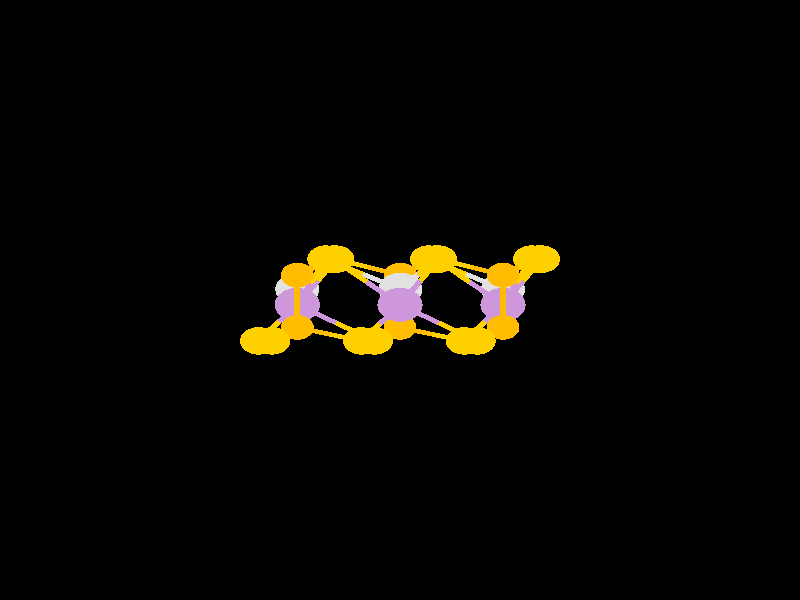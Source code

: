 #include "colors.inc"
#include "finish.inc"

global_settings {assumed_gamma 1 max_trace_level 6}
background {color White transmit 1.0}
camera {orthographic
  right -26.25*x up 26.25*y
  direction 1.00*z
  location <0,0,50.00> look_at <0,0,0>}


light_source {<  2.00,   3.00,  40.00> color White
  area_light <0.70, 0, 0>, <0, 0.70, 0>, 3, 3
  adaptive 1 jitter}
// no fog
#declare simple = finish {phong 0.7}
#declare pale = finish {ambient 0.5 diffuse 0.85 roughness 0.001 specular 0.200 }
#declare intermediate = finish {ambient 0.3 diffuse 0.6 specular 0.1 roughness 0.04}
#declare vmd = finish {ambient 0.0 diffuse 0.65 phong 0.1 phong_size 40.0 specular 0.5 }
#declare jmol = finish {ambient 0.2 diffuse 0.6 specular 1 roughness 0.001 metallic}
#declare ase2 = finish {ambient 0.05 brilliance 3 diffuse 0.6 metallic specular 0.7 roughness 0.04 reflection 0.15}
#declare ase3 = finish {ambient 0.15 brilliance 2 diffuse 0.6 metallic specular 1.0 roughness 0.001 reflection 0.0}
#declare glass = finish {ambient 0.05 diffuse 0.3 specular 1.0 roughness 0.001}
#declare glass2 = finish {ambient 0.01 diffuse 0.3 specular 1.0 reflection 0.25 roughness 0.001}
#declare Rcell = 0.000;
#declare Rbond = 0.100;

#macro atom(LOC, R, COL, TRANS, FIN)
  sphere{LOC, R texture{pigment{color COL transmit TRANS} finish{FIN}}}
#end
#macro constrain(LOC, R, COL, TRANS FIN)
union{torus{R, Rcell rotate 45*z texture{pigment{color COL transmit TRANS} finish{FIN}}}
     torus{R, Rcell rotate -45*z texture{pigment{color COL transmit TRANS} finish{FIN}}}
     translate LOC}
#end

cylinder {<-12.50, -12.50,  -0.00>, < 12.50, -12.50,  -0.00>, Rcell pigment {Black}}
cylinder {<-12.50, -12.50, -25.00>, < 12.50, -12.50, -25.00>, Rcell pigment {Black}}
cylinder {<-12.50,  12.50, -25.00>, < 12.50,  12.50, -25.00>, Rcell pigment {Black}}
cylinder {<-12.50,  12.50,   0.00>, < 12.50,  12.50,   0.00>, Rcell pigment {Black}}
cylinder {<-12.50, -12.50,  -0.00>, <-12.50, -12.50, -25.00>, Rcell pigment {Black}}
cylinder {< 12.50, -12.50,  -0.00>, < 12.50, -12.50, -25.00>, Rcell pigment {Black}}
cylinder {< 12.50,  12.50,   0.00>, < 12.50,  12.50, -25.00>, Rcell pigment {Black}}
cylinder {<-12.50,  12.50,   0.00>, <-12.50,  12.50, -25.00>, Rcell pigment {Black}}
cylinder {<-12.50, -12.50,  -0.00>, <-12.50,  12.50,   0.00>, Rcell pigment {Black}}
cylinder {< 12.50, -12.50,  -0.00>, < 12.50,  12.50,   0.00>, Rcell pigment {Black}}
cylinder {< 12.50, -12.50, -25.00>, < 12.50,  12.50, -25.00>, Rcell pigment {Black}}
cylinder {<-12.50, -12.50, -25.00>, <-12.50,  12.50, -25.00>, Rcell pigment {Black}}
atom(< -4.20,  -1.79,  -7.63>, 0.60, rgb <1.00, 0.63, 0.00>, 0.0, ase3) // #0
atom(<  0.00,  -0.21,  -7.64>, 0.74, rgb <0.62, 0.31, 0.71>, 0.0, ase3) // #1
atom(< -4.65,  -1.79, -11.29>, 0.60, rgb <1.00, 0.63, 0.00>, 0.0, ase3) // #2
atom(< -2.44,   1.79, -11.48>, 0.60, rgb <1.00, 0.63, 0.00>, 0.0, ase3) // #3
atom(< -2.19,   1.79,  -7.83>, 0.60, rgb <1.00, 0.63, 0.00>, 0.0, ase3) // #4
atom(< -3.37,   1.09,  -9.58>, 0.54, rgb <1.00, 0.50, 0.00>, 0.0, ase3) // #5
atom(< -3.37,  -1.20,  -9.58>, 0.54, rgb <1.00, 0.50, 0.00>, 0.0, ase3) // #6
atom(< -3.37,  -0.21, -13.48>, 0.74, rgb <0.62, 0.31, 0.71>, 0.0, ase3) // #7
atom(<  2.54,  -1.79,  -7.63>, 0.60, rgb <1.00, 0.63, 0.00>, 0.0, ase3) // #8
atom(<  2.10,  -1.79, -11.29>, 0.60, rgb <1.00, 0.63, 0.00>, 0.0, ase3) // #9
atom(< -1.26,  -1.79,  -9.84>, 0.60, rgb <1.00, 0.63, 0.00>, 0.0, ase3) // #10
atom(< -0.83,  -1.79, -13.47>, 0.60, rgb <1.00, 0.63, 0.00>, 0.0, ase3) // #11
atom(<  4.31,   1.79, -11.48>, 0.60, rgb <1.00, 0.63, 0.00>, 0.0, ase3) // #12
atom(<  4.56,   1.79,  -7.83>, 0.60, rgb <1.00, 0.63, 0.00>, 0.0, ase3) // #13
atom(<  1.27,   1.79,  -9.44>, 0.60, rgb <1.00, 0.63, 0.00>, 0.0, ase3) // #14
atom(<  3.38,   1.09,  -9.58>, 0.54, rgb <1.00, 0.50, 0.00>, 0.0, ase3) // #15
atom(<  3.38,  -1.20,  -9.58>, 0.54, rgb <1.00, 0.50, 0.00>, 0.0, ase3) // #16
atom(<  0.01,   0.47, -11.53>, 0.72, rgb <0.75, 0.75, 0.75>, 0.0, ase3) // #17
atom(<  3.38,  -0.21, -13.48>, 0.74, rgb <0.62, 0.31, 0.71>, 0.0, ase3) // #18
atom(< -1.27,  -1.79, -17.13>, 0.60, rgb <1.00, 0.63, 0.00>, 0.0, ase3) // #19
atom(< -4.63,  -1.79, -15.68>, 0.60, rgb <1.00, 0.63, 0.00>, 0.0, ase3) // #20
atom(<  0.93,   1.79, -17.32>, 0.60, rgb <1.00, 0.63, 0.00>, 0.0, ase3) // #21
atom(<  1.18,   1.79, -13.68>, 0.60, rgb <1.00, 0.63, 0.00>, 0.0, ase3) // #22
atom(< -2.10,   1.79, -15.28>, 0.60, rgb <1.00, 0.63, 0.00>, 0.0, ase3) // #23
atom(<  0.01,   1.09, -15.43>, 0.54, rgb <1.00, 0.50, 0.00>, 0.0, ase3) // #24
atom(<  0.00,  -1.20, -15.43>, 0.54, rgb <1.00, 0.50, 0.00>, 0.0, ase3) // #25
atom(< -3.37,   0.47, -17.37>, 0.72, rgb <0.75, 0.75, 0.75>, 0.0, ase3) // #26
atom(<  2.12,  -1.79, -15.68>, 0.60, rgb <1.00, 0.63, 0.00>, 0.0, ase3) // #27
atom(<  4.65,   1.79, -15.28>, 0.60, rgb <1.00, 0.63, 0.00>, 0.0, ase3) // #28
atom(<  3.38,   0.47, -17.37>, 0.72, rgb <0.75, 0.75, 0.75>, 0.0, ase3) // #29
cylinder {< -4.20,  -1.79,  -7.63>, < -3.79,  -1.50,  -8.60>, Rbond texture{pigment {color rgb <1.00, 0.63, 0.00> transmit 0.0} finish{ase3}}}
cylinder {< -3.37,  -1.20,  -9.58>, < -3.79,  -1.50,  -8.60>, Rbond texture{pigment {color rgb <1.00, 0.50, 0.00> transmit 0.0} finish{ase3}}}
cylinder {<  0.00,  -0.21,  -7.64>, <  0.64,   0.79,  -8.54>, Rbond texture{pigment {color rgb <0.62, 0.31, 0.71> transmit 0.0} finish{ase3}}}
cylinder {<  1.27,   1.79,  -9.44>, <  0.64,   0.79,  -8.54>, Rbond texture{pigment {color rgb <1.00, 0.63, 0.00> transmit 0.0} finish{ase3}}}
cylinder {<  0.00,  -0.21,  -7.64>, < -1.09,   0.79,  -7.73>, Rbond texture{pigment {color rgb <0.62, 0.31, 0.71> transmit 0.0} finish{ase3}}}
cylinder {< -2.19,   1.79,  -7.83>, < -1.09,   0.79,  -7.73>, Rbond texture{pigment {color rgb <1.00, 0.63, 0.00> transmit 0.0} finish{ase3}}}
cylinder {<  0.00,  -0.21,  -7.64>, <  1.27,  -1.00,  -7.63>, Rbond texture{pigment {color rgb <0.62, 0.31, 0.71> transmit 0.0} finish{ase3}}}
cylinder {<  2.54,  -1.79,  -7.63>, <  1.27,  -1.00,  -7.63>, Rbond texture{pigment {color rgb <1.00, 0.63, 0.00> transmit 0.0} finish{ase3}}}
cylinder {<  0.00,  -0.21,  -7.64>, < -0.63,  -1.00,  -8.74>, Rbond texture{pigment {color rgb <0.62, 0.31, 0.71> transmit 0.0} finish{ase3}}}
cylinder {< -1.26,  -1.79,  -9.84>, < -0.63,  -1.00,  -8.74>, Rbond texture{pigment {color rgb <1.00, 0.63, 0.00> transmit 0.0} finish{ase3}}}
cylinder {< -4.65,  -1.79, -11.29>, < -4.01,  -1.50, -10.43>, Rbond texture{pigment {color rgb <1.00, 0.63, 0.00> transmit 0.0} finish{ase3}}}
cylinder {< -3.37,  -1.20,  -9.58>, < -4.01,  -1.50, -10.43>, Rbond texture{pigment {color rgb <1.00, 0.50, 0.00> transmit 0.0} finish{ase3}}}
cylinder {< -4.65,  -1.79, -11.29>, < -4.01,  -1.00, -12.38>, Rbond texture{pigment {color rgb <1.00, 0.63, 0.00> transmit 0.0} finish{ase3}}}
cylinder {< -3.37,  -0.21, -13.48>, < -4.01,  -1.00, -12.38>, Rbond texture{pigment {color rgb <0.62, 0.31, 0.71> transmit 0.0} finish{ase3}}}
cylinder {< -2.44,   1.79, -11.48>, < -2.90,   1.44, -10.53>, Rbond texture{pigment {color rgb <1.00, 0.63, 0.00> transmit 0.0} finish{ase3}}}
cylinder {< -3.37,   1.09,  -9.58>, < -2.90,   1.44, -10.53>, Rbond texture{pigment {color rgb <1.00, 0.50, 0.00> transmit 0.0} finish{ase3}}}
cylinder {< -2.44,   1.79, -11.48>, < -1.22,   1.13, -11.51>, Rbond texture{pigment {color rgb <1.00, 0.63, 0.00> transmit 0.0} finish{ase3}}}
cylinder {<  0.01,   0.47, -11.53>, < -1.22,   1.13, -11.51>, Rbond texture{pigment {color rgb <0.75, 0.75, 0.75> transmit 0.0} finish{ase3}}}
cylinder {< -2.44,   1.79, -11.48>, < -2.90,   0.79, -12.48>, Rbond texture{pigment {color rgb <1.00, 0.63, 0.00> transmit 0.0} finish{ase3}}}
cylinder {< -3.37,  -0.21, -13.48>, < -2.90,   0.79, -12.48>, Rbond texture{pigment {color rgb <0.62, 0.31, 0.71> transmit 0.0} finish{ase3}}}
cylinder {< -2.19,   1.79,  -7.83>, < -2.78,   1.44,  -8.71>, Rbond texture{pigment {color rgb <1.00, 0.63, 0.00> transmit 0.0} finish{ase3}}}
cylinder {< -3.37,   1.09,  -9.58>, < -2.78,   1.44,  -8.71>, Rbond texture{pigment {color rgb <1.00, 0.50, 0.00> transmit 0.0} finish{ase3}}}
cylinder {< -3.37,   1.09,  -9.58>, < -3.37,  -0.05,  -9.58>, Rbond texture{pigment {color rgb <1.00, 0.50, 0.00> transmit 0.0} finish{ase3}}}
cylinder {< -3.37,  -1.20,  -9.58>, < -3.37,  -0.05,  -9.58>, Rbond texture{pigment {color rgb <1.00, 0.50, 0.00> transmit 0.0} finish{ase3}}}
cylinder {< -3.37,  -1.20,  -9.58>, < -2.31,  -1.50,  -9.71>, Rbond texture{pigment {color rgb <1.00, 0.50, 0.00> transmit 0.0} finish{ase3}}}
cylinder {< -1.26,  -1.79,  -9.84>, < -2.31,  -1.50,  -9.71>, Rbond texture{pigment {color rgb <1.00, 0.63, 0.00> transmit 0.0} finish{ase3}}}
cylinder {< -3.37,  -0.21, -13.48>, < -2.10,  -1.00, -13.47>, Rbond texture{pigment {color rgb <0.62, 0.31, 0.71> transmit 0.0} finish{ase3}}}
cylinder {< -0.83,  -1.79, -13.47>, < -2.10,  -1.00, -13.47>, Rbond texture{pigment {color rgb <1.00, 0.63, 0.00> transmit 0.0} finish{ase3}}}
cylinder {< -3.37,  -0.21, -13.48>, < -4.00,  -1.00, -14.58>, Rbond texture{pigment {color rgb <0.62, 0.31, 0.71> transmit 0.0} finish{ase3}}}
cylinder {< -4.63,  -1.79, -15.68>, < -4.00,  -1.00, -14.58>, Rbond texture{pigment {color rgb <1.00, 0.63, 0.00> transmit 0.0} finish{ase3}}}
cylinder {< -3.37,  -0.21, -13.48>, < -2.73,   0.79, -14.38>, Rbond texture{pigment {color rgb <0.62, 0.31, 0.71> transmit 0.0} finish{ase3}}}
cylinder {< -2.10,   1.79, -15.28>, < -2.73,   0.79, -14.38>, Rbond texture{pigment {color rgb <1.00, 0.63, 0.00> transmit 0.0} finish{ase3}}}
cylinder {<  2.54,  -1.79,  -7.63>, <  2.96,  -1.50,  -8.60>, Rbond texture{pigment {color rgb <1.00, 0.63, 0.00> transmit 0.0} finish{ase3}}}
cylinder {<  3.38,  -1.20,  -9.58>, <  2.96,  -1.50,  -8.60>, Rbond texture{pigment {color rgb <1.00, 0.50, 0.00> transmit 0.0} finish{ase3}}}
cylinder {<  2.10,  -1.79, -11.29>, <  2.74,  -1.50, -10.43>, Rbond texture{pigment {color rgb <1.00, 0.63, 0.00> transmit 0.0} finish{ase3}}}
cylinder {<  3.38,  -1.20,  -9.58>, <  2.74,  -1.50, -10.43>, Rbond texture{pigment {color rgb <1.00, 0.50, 0.00> transmit 0.0} finish{ase3}}}
cylinder {<  2.10,  -1.79, -11.29>, <  2.74,  -1.00, -12.38>, Rbond texture{pigment {color rgb <1.00, 0.63, 0.00> transmit 0.0} finish{ase3}}}
cylinder {<  3.38,  -0.21, -13.48>, <  2.74,  -1.00, -12.38>, Rbond texture{pigment {color rgb <0.62, 0.31, 0.71> transmit 0.0} finish{ase3}}}
cylinder {< -0.83,  -1.79, -13.47>, < -0.41,  -1.50, -14.45>, Rbond texture{pigment {color rgb <1.00, 0.63, 0.00> transmit 0.0} finish{ase3}}}
cylinder {<  0.00,  -1.20, -15.43>, < -0.41,  -1.50, -14.45>, Rbond texture{pigment {color rgb <1.00, 0.50, 0.00> transmit 0.0} finish{ase3}}}
cylinder {<  4.31,   1.79, -11.48>, <  3.84,   1.44, -10.53>, Rbond texture{pigment {color rgb <1.00, 0.63, 0.00> transmit 0.0} finish{ase3}}}
cylinder {<  3.38,   1.09,  -9.58>, <  3.84,   1.44, -10.53>, Rbond texture{pigment {color rgb <1.00, 0.50, 0.00> transmit 0.0} finish{ase3}}}
cylinder {<  4.31,   1.79, -11.48>, <  3.84,   0.79, -12.48>, Rbond texture{pigment {color rgb <1.00, 0.63, 0.00> transmit 0.0} finish{ase3}}}
cylinder {<  3.38,  -0.21, -13.48>, <  3.84,   0.79, -12.48>, Rbond texture{pigment {color rgb <0.62, 0.31, 0.71> transmit 0.0} finish{ase3}}}
cylinder {<  4.56,   1.79,  -7.83>, <  3.97,   1.44,  -8.71>, Rbond texture{pigment {color rgb <1.00, 0.63, 0.00> transmit 0.0} finish{ase3}}}
cylinder {<  3.38,   1.09,  -9.58>, <  3.97,   1.44,  -8.71>, Rbond texture{pigment {color rgb <1.00, 0.50, 0.00> transmit 0.0} finish{ase3}}}
cylinder {<  1.27,   1.79,  -9.44>, <  2.33,   1.44,  -9.51>, Rbond texture{pigment {color rgb <1.00, 0.63, 0.00> transmit 0.0} finish{ase3}}}
cylinder {<  3.38,   1.09,  -9.58>, <  2.33,   1.44,  -9.51>, Rbond texture{pigment {color rgb <1.00, 0.50, 0.00> transmit 0.0} finish{ase3}}}
cylinder {<  1.27,   1.79,  -9.44>, <  0.64,   1.13, -10.48>, Rbond texture{pigment {color rgb <1.00, 0.63, 0.00> transmit 0.0} finish{ase3}}}
cylinder {<  0.01,   0.47, -11.53>, <  0.64,   1.13, -10.48>, Rbond texture{pigment {color rgb <0.75, 0.75, 0.75> transmit 0.0} finish{ase3}}}
cylinder {<  3.38,   1.09,  -9.58>, <  3.38,  -0.05,  -9.58>, Rbond texture{pigment {color rgb <1.00, 0.50, 0.00> transmit 0.0} finish{ase3}}}
cylinder {<  3.38,  -1.20,  -9.58>, <  3.38,  -0.05,  -9.58>, Rbond texture{pigment {color rgb <1.00, 0.50, 0.00> transmit 0.0} finish{ase3}}}
cylinder {<  0.01,   0.47, -11.53>, <  0.59,   1.13, -12.60>, Rbond texture{pigment {color rgb <0.75, 0.75, 0.75> transmit 0.0} finish{ase3}}}
cylinder {<  1.18,   1.79, -13.68>, <  0.59,   1.13, -12.60>, Rbond texture{pigment {color rgb <1.00, 0.63, 0.00> transmit 0.0} finish{ase3}}}
cylinder {<  3.38,  -0.21, -13.48>, <  4.01,   0.79, -14.38>, Rbond texture{pigment {color rgb <0.62, 0.31, 0.71> transmit 0.0} finish{ase3}}}
cylinder {<  4.65,   1.79, -15.28>, <  4.01,   0.79, -14.38>, Rbond texture{pigment {color rgb <1.00, 0.63, 0.00> transmit 0.0} finish{ase3}}}
cylinder {<  3.38,  -0.21, -13.48>, <  2.28,   0.79, -13.58>, Rbond texture{pigment {color rgb <0.62, 0.31, 0.71> transmit 0.0} finish{ase3}}}
cylinder {<  1.18,   1.79, -13.68>, <  2.28,   0.79, -13.58>, Rbond texture{pigment {color rgb <1.00, 0.63, 0.00> transmit 0.0} finish{ase3}}}
cylinder {<  3.38,  -0.21, -13.48>, <  2.75,  -1.00, -14.58>, Rbond texture{pigment {color rgb <0.62, 0.31, 0.71> transmit 0.0} finish{ase3}}}
cylinder {<  2.12,  -1.79, -15.68>, <  2.75,  -1.00, -14.58>, Rbond texture{pigment {color rgb <1.00, 0.63, 0.00> transmit 0.0} finish{ase3}}}
cylinder {< -1.27,  -1.79, -17.13>, < -0.63,  -1.50, -16.28>, Rbond texture{pigment {color rgb <1.00, 0.63, 0.00> transmit 0.0} finish{ase3}}}
cylinder {<  0.00,  -1.20, -15.43>, < -0.63,  -1.50, -16.28>, Rbond texture{pigment {color rgb <1.00, 0.50, 0.00> transmit 0.0} finish{ase3}}}
cylinder {<  0.93,   1.79, -17.32>, <  0.47,   1.44, -16.37>, Rbond texture{pigment {color rgb <1.00, 0.63, 0.00> transmit 0.0} finish{ase3}}}
cylinder {<  0.01,   1.09, -15.43>, <  0.47,   1.44, -16.37>, Rbond texture{pigment {color rgb <1.00, 0.50, 0.00> transmit 0.0} finish{ase3}}}
cylinder {<  0.93,   1.79, -17.32>, <  2.16,   1.13, -17.35>, Rbond texture{pigment {color rgb <1.00, 0.63, 0.00> transmit 0.0} finish{ase3}}}
cylinder {<  3.38,   0.47, -17.37>, <  2.16,   1.13, -17.35>, Rbond texture{pigment {color rgb <0.75, 0.75, 0.75> transmit 0.0} finish{ase3}}}
cylinder {<  1.18,   1.79, -13.68>, <  0.59,   1.44, -14.55>, Rbond texture{pigment {color rgb <1.00, 0.63, 0.00> transmit 0.0} finish{ase3}}}
cylinder {<  0.01,   1.09, -15.43>, <  0.59,   1.44, -14.55>, Rbond texture{pigment {color rgb <1.00, 0.50, 0.00> transmit 0.0} finish{ase3}}}
cylinder {< -2.10,   1.79, -15.28>, < -1.05,   1.44, -15.35>, Rbond texture{pigment {color rgb <1.00, 0.63, 0.00> transmit 0.0} finish{ase3}}}
cylinder {<  0.01,   1.09, -15.43>, < -1.05,   1.44, -15.35>, Rbond texture{pigment {color rgb <1.00, 0.50, 0.00> transmit 0.0} finish{ase3}}}
cylinder {< -2.10,   1.79, -15.28>, < -2.73,   1.13, -16.33>, Rbond texture{pigment {color rgb <1.00, 0.63, 0.00> transmit 0.0} finish{ase3}}}
cylinder {< -3.37,   0.47, -17.37>, < -2.73,   1.13, -16.33>, Rbond texture{pigment {color rgb <0.75, 0.75, 0.75> transmit 0.0} finish{ase3}}}
cylinder {<  0.01,   1.09, -15.43>, <  0.00,  -0.05, -15.43>, Rbond texture{pigment {color rgb <1.00, 0.50, 0.00> transmit 0.0} finish{ase3}}}
cylinder {<  0.00,  -1.20, -15.43>, <  0.00,  -0.05, -15.43>, Rbond texture{pigment {color rgb <1.00, 0.50, 0.00> transmit 0.0} finish{ase3}}}
cylinder {<  0.00,  -1.20, -15.43>, <  1.06,  -1.50, -15.55>, Rbond texture{pigment {color rgb <1.00, 0.50, 0.00> transmit 0.0} finish{ase3}}}
cylinder {<  2.12,  -1.79, -15.68>, <  1.06,  -1.50, -15.55>, Rbond texture{pigment {color rgb <1.00, 0.63, 0.00> transmit 0.0} finish{ase3}}}
cylinder {<  4.65,   1.79, -15.28>, <  4.01,   1.13, -16.33>, Rbond texture{pigment {color rgb <1.00, 0.63, 0.00> transmit 0.0} finish{ase3}}}
cylinder {<  3.38,   0.47, -17.37>, <  4.01,   1.13, -16.33>, Rbond texture{pigment {color rgb <0.75, 0.75, 0.75> transmit 0.0} finish{ase3}}}
// no constraints
